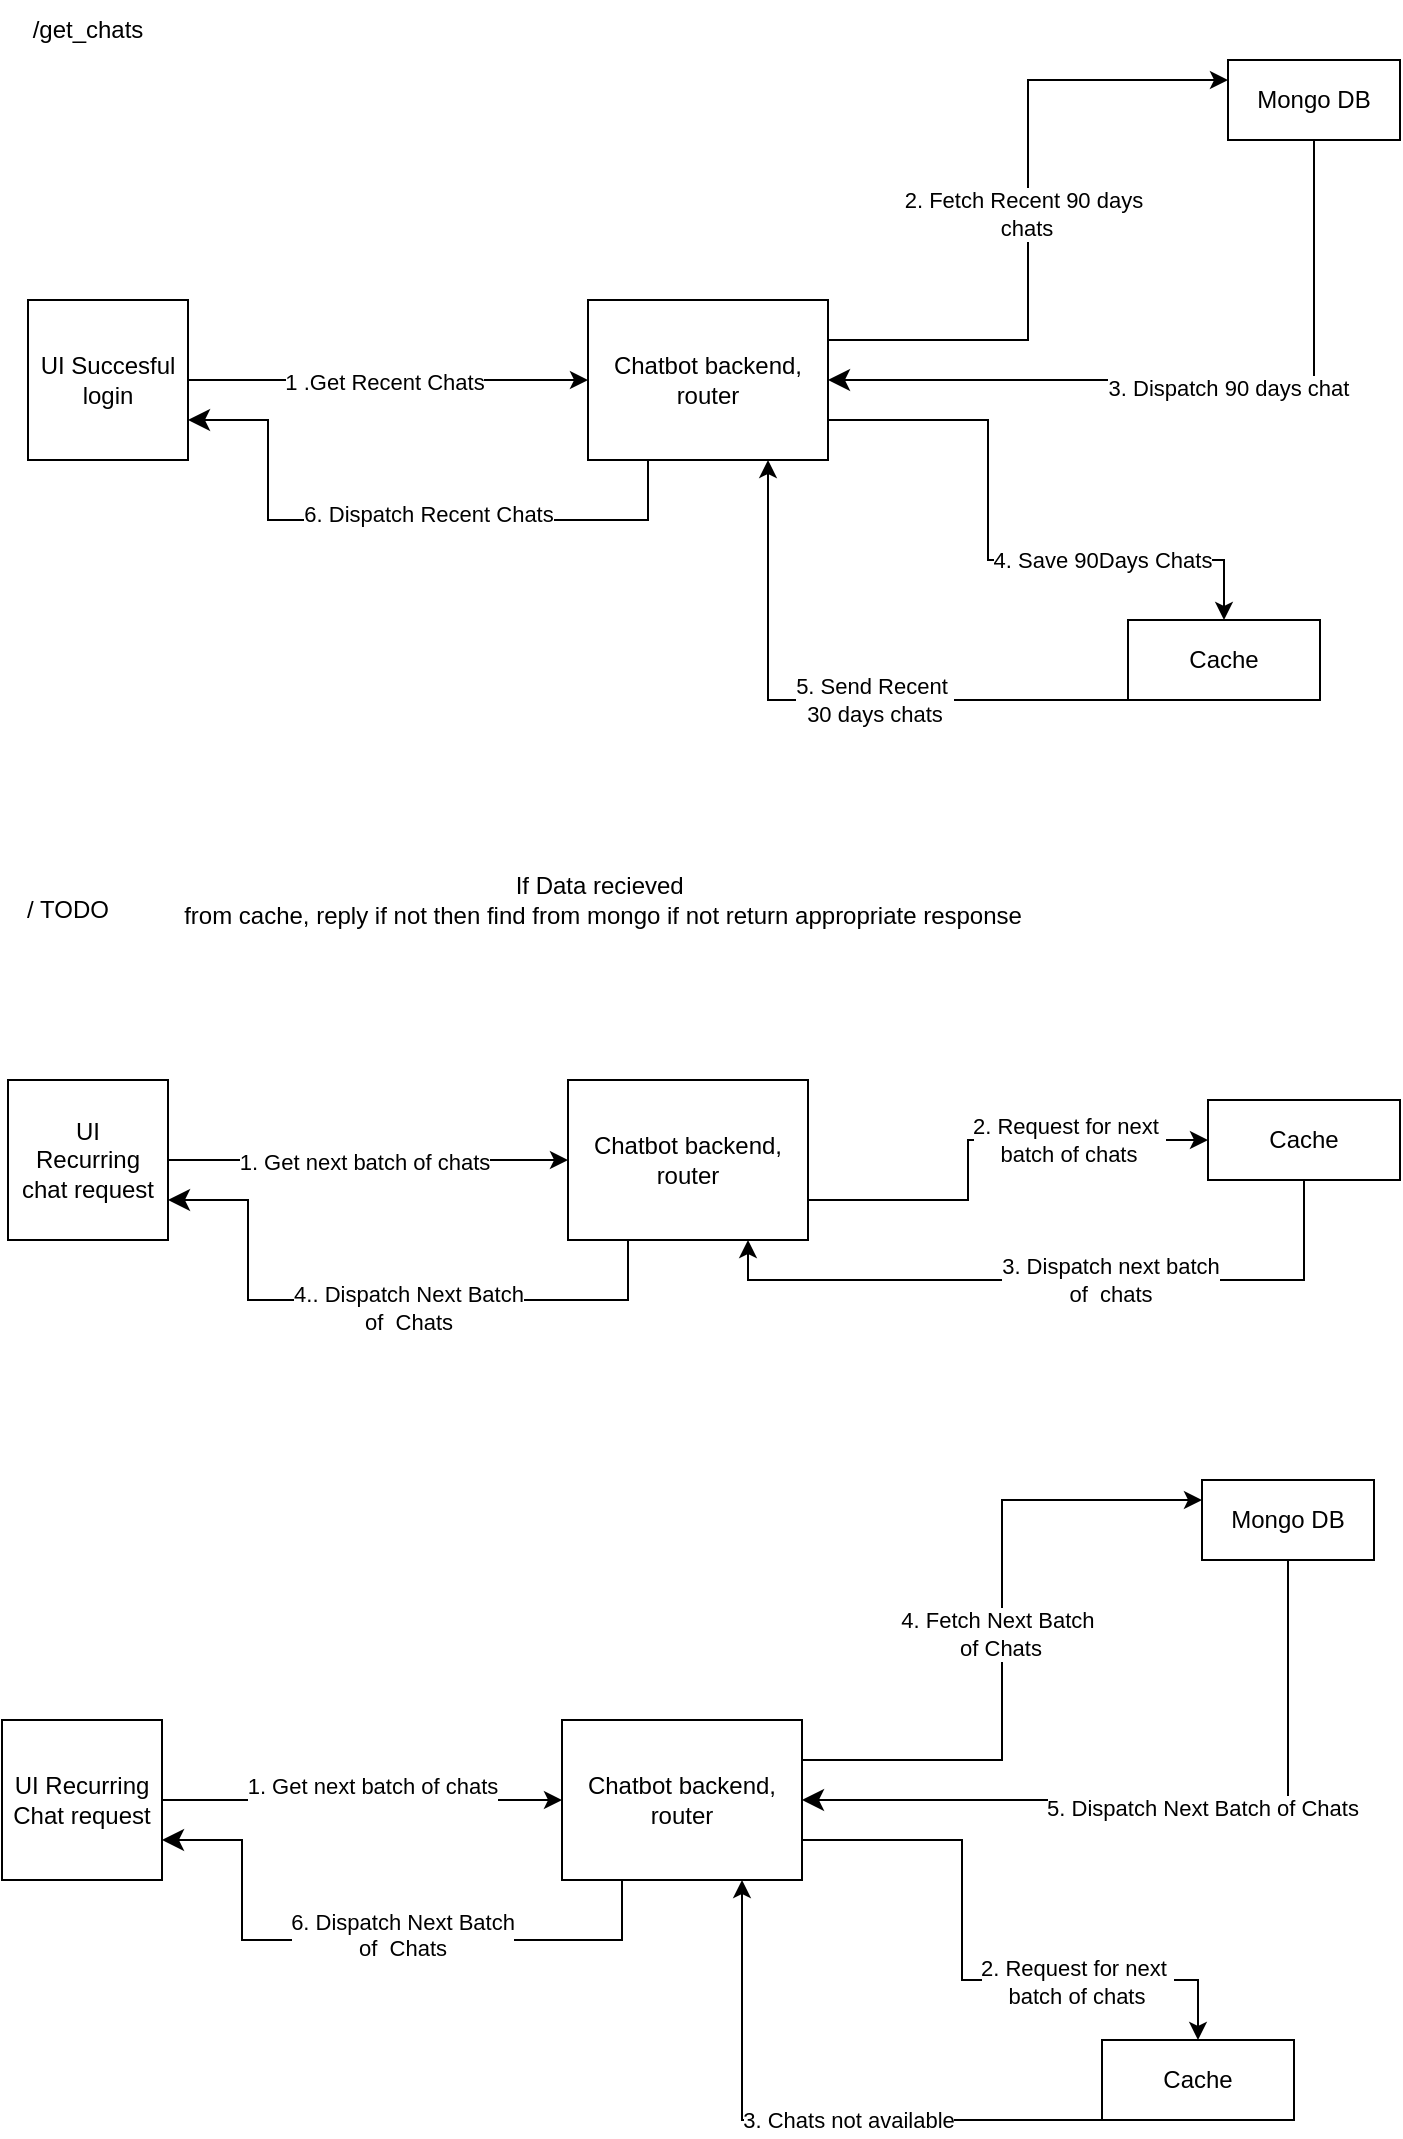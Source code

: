 <mxfile version="24.8.4">
  <diagram name="Page-1" id="-eEnDKXNdZmSIMPLW2HF">
    <mxGraphModel dx="1034" dy="412" grid="1" gridSize="10" guides="1" tooltips="1" connect="1" arrows="1" fold="1" page="1" pageScale="1" pageWidth="827" pageHeight="1169" math="0" shadow="0">
      <root>
        <mxCell id="0" />
        <mxCell id="1" parent="0" />
        <mxCell id="RwdY_OIduoUosqCxV_gV-1" value="UI Succesful login" style="rounded=0;whiteSpace=wrap;html=1;" parent="1" vertex="1">
          <mxGeometry x="40" y="200" width="80" height="80" as="geometry" />
        </mxCell>
        <mxCell id="RwdY_OIduoUosqCxV_gV-2" value="Mongo DB" style="rounded=0;whiteSpace=wrap;html=1;" parent="1" vertex="1">
          <mxGeometry x="640" y="80" width="86" height="40" as="geometry" />
        </mxCell>
        <mxCell id="RwdY_OIduoUosqCxV_gV-30" style="edgeStyle=orthogonalEdgeStyle;rounded=0;orthogonalLoop=1;jettySize=auto;html=1;entryX=0.75;entryY=1;entryDx=0;entryDy=0;" parent="1" source="RwdY_OIduoUosqCxV_gV-4" target="RwdY_OIduoUosqCxV_gV-5" edge="1">
          <mxGeometry relative="1" as="geometry">
            <mxPoint x="300" y="390" as="targetPoint" />
            <Array as="points">
              <mxPoint x="410" y="400" />
            </Array>
          </mxGeometry>
        </mxCell>
        <mxCell id="RwdY_OIduoUosqCxV_gV-31" value="5. Send Recent&amp;nbsp;&lt;div&gt;30 days chats&lt;/div&gt;" style="edgeLabel;html=1;align=center;verticalAlign=middle;resizable=0;points=[];" parent="RwdY_OIduoUosqCxV_gV-30" vertex="1" connectable="0">
          <mxGeometry x="-0.154" relative="1" as="geometry">
            <mxPoint as="offset" />
          </mxGeometry>
        </mxCell>
        <mxCell id="RwdY_OIduoUosqCxV_gV-4" value="&lt;div&gt;Cache&lt;/div&gt;" style="rounded=0;whiteSpace=wrap;html=1;" parent="1" vertex="1">
          <mxGeometry x="590" y="360" width="96" height="40" as="geometry" />
        </mxCell>
        <mxCell id="RwdY_OIduoUosqCxV_gV-21" style="edgeStyle=orthogonalEdgeStyle;rounded=0;orthogonalLoop=1;jettySize=auto;html=1;exitX=1;exitY=0.75;exitDx=0;exitDy=0;entryX=0.5;entryY=0;entryDx=0;entryDy=0;" parent="1" source="RwdY_OIduoUosqCxV_gV-5" target="RwdY_OIduoUosqCxV_gV-4" edge="1">
          <mxGeometry relative="1" as="geometry">
            <mxPoint x="190" y="440" as="sourcePoint" />
            <mxPoint x="700" y="320" as="targetPoint" />
            <Array as="points">
              <mxPoint x="520" y="260" />
              <mxPoint x="520" y="330" />
              <mxPoint x="638" y="330" />
            </Array>
          </mxGeometry>
        </mxCell>
        <mxCell id="RwdY_OIduoUosqCxV_gV-22" value="4. Save 90Days Chats" style="edgeLabel;html=1;align=center;verticalAlign=middle;resizable=0;points=[];" parent="RwdY_OIduoUosqCxV_gV-21" vertex="1" connectable="0">
          <mxGeometry x="0.388" relative="1" as="geometry">
            <mxPoint as="offset" />
          </mxGeometry>
        </mxCell>
        <mxCell id="RwdY_OIduoUosqCxV_gV-23" style="edgeStyle=orthogonalEdgeStyle;rounded=0;orthogonalLoop=1;jettySize=auto;html=1;exitX=1;exitY=0.25;exitDx=0;exitDy=0;entryX=0;entryY=0.25;entryDx=0;entryDy=0;" parent="1" source="RwdY_OIduoUosqCxV_gV-5" target="RwdY_OIduoUosqCxV_gV-2" edge="1">
          <mxGeometry relative="1" as="geometry" />
        </mxCell>
        <mxCell id="RwdY_OIduoUosqCxV_gV-24" value="2. Fetch Recent 90 days&amp;nbsp;&lt;div&gt;chats&lt;/div&gt;" style="edgeLabel;html=1;align=center;verticalAlign=middle;resizable=0;points=[];" parent="RwdY_OIduoUosqCxV_gV-23" vertex="1" connectable="0">
          <mxGeometry x="-0.009" y="1" relative="1" as="geometry">
            <mxPoint as="offset" />
          </mxGeometry>
        </mxCell>
        <mxCell id="RwdY_OIduoUosqCxV_gV-5" value="&lt;div&gt;Chatbot backend, router&lt;/div&gt;" style="rounded=0;whiteSpace=wrap;html=1;" parent="1" vertex="1">
          <mxGeometry x="320" y="200" width="120" height="80" as="geometry" />
        </mxCell>
        <mxCell id="RwdY_OIduoUosqCxV_gV-11" value="" style="endArrow=classic;html=1;rounded=0;exitX=1;exitY=0.5;exitDx=0;exitDy=0;entryX=0;entryY=0.5;entryDx=0;entryDy=0;" parent="1" source="RwdY_OIduoUosqCxV_gV-1" target="RwdY_OIduoUosqCxV_gV-5" edge="1">
          <mxGeometry width="50" height="50" relative="1" as="geometry">
            <mxPoint x="390" y="580" as="sourcePoint" />
            <mxPoint x="440" y="530" as="targetPoint" />
          </mxGeometry>
        </mxCell>
        <mxCell id="RwdY_OIduoUosqCxV_gV-12" value="1 .Get Recent Chats" style="edgeLabel;html=1;align=center;verticalAlign=middle;resizable=0;points=[];" parent="RwdY_OIduoUosqCxV_gV-11" vertex="1" connectable="0">
          <mxGeometry x="-0.025" y="-1" relative="1" as="geometry">
            <mxPoint as="offset" />
          </mxGeometry>
        </mxCell>
        <mxCell id="RwdY_OIduoUosqCxV_gV-19" value="" style="edgeStyle=segmentEdgeStyle;endArrow=classic;html=1;curved=0;rounded=0;endSize=8;startSize=8;exitX=0.5;exitY=1;exitDx=0;exitDy=0;entryX=1;entryY=0.5;entryDx=0;entryDy=0;" parent="1" source="RwdY_OIduoUosqCxV_gV-2" target="RwdY_OIduoUosqCxV_gV-5" edge="1">
          <mxGeometry width="50" height="50" relative="1" as="geometry">
            <mxPoint x="180" y="380" as="sourcePoint" />
            <mxPoint x="490" y="240" as="targetPoint" />
            <Array as="points">
              <mxPoint x="683" y="240" />
            </Array>
          </mxGeometry>
        </mxCell>
        <mxCell id="RwdY_OIduoUosqCxV_gV-20" value="3. Dispatch 90 days chat" style="edgeLabel;html=1;align=center;verticalAlign=middle;resizable=0;points=[];" parent="RwdY_OIduoUosqCxV_gV-19" vertex="1" connectable="0">
          <mxGeometry x="-0.098" y="3" relative="1" as="geometry">
            <mxPoint y="1" as="offset" />
          </mxGeometry>
        </mxCell>
        <mxCell id="RwdY_OIduoUosqCxV_gV-27" value="" style="edgeStyle=segmentEdgeStyle;endArrow=classic;html=1;curved=0;rounded=0;endSize=8;startSize=8;entryX=1;entryY=0.75;entryDx=0;entryDy=0;exitX=0.25;exitY=1;exitDx=0;exitDy=0;" parent="1" source="RwdY_OIduoUosqCxV_gV-5" target="RwdY_OIduoUosqCxV_gV-1" edge="1">
          <mxGeometry width="50" height="50" relative="1" as="geometry">
            <mxPoint x="620" y="490" as="sourcePoint" />
            <mxPoint x="170" y="490" as="targetPoint" />
            <Array as="points">
              <mxPoint x="350" y="310" />
              <mxPoint x="160" y="310" />
              <mxPoint x="160" y="260" />
            </Array>
          </mxGeometry>
        </mxCell>
        <mxCell id="RwdY_OIduoUosqCxV_gV-28" value="6. Dispatch Recent Chats&lt;div&gt;&lt;br&gt;&lt;/div&gt;" style="edgeLabel;html=1;align=center;verticalAlign=middle;resizable=0;points=[];" parent="RwdY_OIduoUosqCxV_gV-27" vertex="1" connectable="0">
          <mxGeometry x="-0.098" y="3" relative="1" as="geometry">
            <mxPoint y="1" as="offset" />
          </mxGeometry>
        </mxCell>
        <mxCell id="Ddtyuy1znDjaVUoLrR7m-1" value="/get_chats" style="text;html=1;align=center;verticalAlign=middle;whiteSpace=wrap;rounded=0;" vertex="1" parent="1">
          <mxGeometry x="40" y="50" width="60" height="30" as="geometry" />
        </mxCell>
        <mxCell id="Ddtyuy1znDjaVUoLrR7m-4" value="UI&lt;br&gt;Recurring chat request" style="rounded=0;whiteSpace=wrap;html=1;" vertex="1" parent="1">
          <mxGeometry x="30" y="590" width="80" height="80" as="geometry" />
        </mxCell>
        <mxCell id="Ddtyuy1znDjaVUoLrR7m-6" style="edgeStyle=orthogonalEdgeStyle;rounded=0;orthogonalLoop=1;jettySize=auto;html=1;entryX=0.75;entryY=1;entryDx=0;entryDy=0;" edge="1" parent="1" source="Ddtyuy1znDjaVUoLrR7m-8" target="Ddtyuy1znDjaVUoLrR7m-13">
          <mxGeometry relative="1" as="geometry">
            <mxPoint x="290" y="780" as="targetPoint" />
            <Array as="points">
              <mxPoint x="678" y="690" />
              <mxPoint x="400" y="690" />
            </Array>
          </mxGeometry>
        </mxCell>
        <mxCell id="Ddtyuy1znDjaVUoLrR7m-7" value="3. Dispatch next batch&lt;div&gt;of&amp;nbsp; chats&lt;/div&gt;" style="edgeLabel;html=1;align=center;verticalAlign=middle;resizable=0;points=[];" vertex="1" connectable="0" parent="Ddtyuy1znDjaVUoLrR7m-6">
          <mxGeometry x="-0.154" relative="1" as="geometry">
            <mxPoint as="offset" />
          </mxGeometry>
        </mxCell>
        <mxCell id="Ddtyuy1znDjaVUoLrR7m-8" value="&lt;div&gt;Cache&lt;/div&gt;" style="rounded=0;whiteSpace=wrap;html=1;" vertex="1" parent="1">
          <mxGeometry x="630" y="600" width="96" height="40" as="geometry" />
        </mxCell>
        <mxCell id="Ddtyuy1znDjaVUoLrR7m-9" style="edgeStyle=orthogonalEdgeStyle;rounded=0;orthogonalLoop=1;jettySize=auto;html=1;exitX=1;exitY=0.75;exitDx=0;exitDy=0;entryX=0;entryY=0.5;entryDx=0;entryDy=0;" edge="1" parent="1" source="Ddtyuy1znDjaVUoLrR7m-13" target="Ddtyuy1znDjaVUoLrR7m-8">
          <mxGeometry relative="1" as="geometry">
            <mxPoint x="180" y="830" as="sourcePoint" />
            <mxPoint x="690" y="710" as="targetPoint" />
            <Array as="points">
              <mxPoint x="510" y="650" />
              <mxPoint x="510" y="620" />
              <mxPoint x="630" y="620" />
            </Array>
          </mxGeometry>
        </mxCell>
        <mxCell id="Ddtyuy1znDjaVUoLrR7m-10" value="2. Request for next&amp;nbsp;&lt;div&gt;batch of chats&lt;/div&gt;" style="edgeLabel;html=1;align=center;verticalAlign=middle;resizable=0;points=[];" vertex="1" connectable="0" parent="Ddtyuy1znDjaVUoLrR7m-9">
          <mxGeometry x="0.388" relative="1" as="geometry">
            <mxPoint as="offset" />
          </mxGeometry>
        </mxCell>
        <mxCell id="Ddtyuy1znDjaVUoLrR7m-13" value="&lt;div&gt;Chatbot backend, router&lt;/div&gt;" style="rounded=0;whiteSpace=wrap;html=1;" vertex="1" parent="1">
          <mxGeometry x="310" y="590" width="120" height="80" as="geometry" />
        </mxCell>
        <mxCell id="Ddtyuy1znDjaVUoLrR7m-14" value="" style="endArrow=classic;html=1;rounded=0;exitX=1;exitY=0.5;exitDx=0;exitDy=0;entryX=0;entryY=0.5;entryDx=0;entryDy=0;" edge="1" parent="1" source="Ddtyuy1znDjaVUoLrR7m-4" target="Ddtyuy1znDjaVUoLrR7m-13">
          <mxGeometry width="50" height="50" relative="1" as="geometry">
            <mxPoint x="380" y="970" as="sourcePoint" />
            <mxPoint x="430" y="920" as="targetPoint" />
          </mxGeometry>
        </mxCell>
        <mxCell id="Ddtyuy1znDjaVUoLrR7m-15" value="1. Get next batch of chats" style="edgeLabel;html=1;align=center;verticalAlign=middle;resizable=0;points=[];" vertex="1" connectable="0" parent="Ddtyuy1znDjaVUoLrR7m-14">
          <mxGeometry x="-0.025" y="-1" relative="1" as="geometry">
            <mxPoint as="offset" />
          </mxGeometry>
        </mxCell>
        <mxCell id="Ddtyuy1znDjaVUoLrR7m-18" value="" style="edgeStyle=segmentEdgeStyle;endArrow=classic;html=1;curved=0;rounded=0;endSize=8;startSize=8;entryX=1;entryY=0.75;entryDx=0;entryDy=0;exitX=0.25;exitY=1;exitDx=0;exitDy=0;" edge="1" parent="1" source="Ddtyuy1znDjaVUoLrR7m-13" target="Ddtyuy1znDjaVUoLrR7m-4">
          <mxGeometry width="50" height="50" relative="1" as="geometry">
            <mxPoint x="610" y="880" as="sourcePoint" />
            <mxPoint x="160" y="880" as="targetPoint" />
            <Array as="points">
              <mxPoint x="340" y="700" />
              <mxPoint x="150" y="700" />
              <mxPoint x="150" y="650" />
            </Array>
          </mxGeometry>
        </mxCell>
        <mxCell id="Ddtyuy1znDjaVUoLrR7m-19" value="4.. Dispatch Next Batch&lt;div&gt;of&amp;nbsp; Chats&lt;/div&gt;" style="edgeLabel;html=1;align=center;verticalAlign=middle;resizable=0;points=[];" vertex="1" connectable="0" parent="Ddtyuy1znDjaVUoLrR7m-18">
          <mxGeometry x="-0.098" y="3" relative="1" as="geometry">
            <mxPoint y="1" as="offset" />
          </mxGeometry>
        </mxCell>
        <mxCell id="Ddtyuy1znDjaVUoLrR7m-20" value="/ TODO" style="text;html=1;align=center;verticalAlign=middle;whiteSpace=wrap;rounded=0;" vertex="1" parent="1">
          <mxGeometry x="30" y="490" width="60" height="30" as="geometry" />
        </mxCell>
        <mxCell id="Ddtyuy1znDjaVUoLrR7m-21" value="UI Recurring&lt;div&gt;Chat request&lt;/div&gt;" style="rounded=0;whiteSpace=wrap;html=1;" vertex="1" parent="1">
          <mxGeometry x="27" y="910" width="80" height="80" as="geometry" />
        </mxCell>
        <mxCell id="Ddtyuy1znDjaVUoLrR7m-22" value="Mongo DB" style="rounded=0;whiteSpace=wrap;html=1;" vertex="1" parent="1">
          <mxGeometry x="627" y="790" width="86" height="40" as="geometry" />
        </mxCell>
        <mxCell id="Ddtyuy1znDjaVUoLrR7m-23" style="edgeStyle=orthogonalEdgeStyle;rounded=0;orthogonalLoop=1;jettySize=auto;html=1;entryX=0.75;entryY=1;entryDx=0;entryDy=0;" edge="1" parent="1" source="Ddtyuy1znDjaVUoLrR7m-25" target="Ddtyuy1znDjaVUoLrR7m-30">
          <mxGeometry relative="1" as="geometry">
            <mxPoint x="287" y="1100" as="targetPoint" />
            <Array as="points">
              <mxPoint x="397" y="1110" />
            </Array>
          </mxGeometry>
        </mxCell>
        <mxCell id="Ddtyuy1znDjaVUoLrR7m-24" value="3. Chats not available" style="edgeLabel;html=1;align=center;verticalAlign=middle;resizable=0;points=[];" vertex="1" connectable="0" parent="Ddtyuy1znDjaVUoLrR7m-23">
          <mxGeometry x="-0.154" relative="1" as="geometry">
            <mxPoint as="offset" />
          </mxGeometry>
        </mxCell>
        <mxCell id="Ddtyuy1znDjaVUoLrR7m-25" value="&lt;div&gt;Cache&lt;/div&gt;" style="rounded=0;whiteSpace=wrap;html=1;" vertex="1" parent="1">
          <mxGeometry x="577" y="1070" width="96" height="40" as="geometry" />
        </mxCell>
        <mxCell id="Ddtyuy1znDjaVUoLrR7m-26" style="edgeStyle=orthogonalEdgeStyle;rounded=0;orthogonalLoop=1;jettySize=auto;html=1;exitX=1;exitY=0.75;exitDx=0;exitDy=0;entryX=0.5;entryY=0;entryDx=0;entryDy=0;" edge="1" parent="1" source="Ddtyuy1znDjaVUoLrR7m-30" target="Ddtyuy1znDjaVUoLrR7m-25">
          <mxGeometry relative="1" as="geometry">
            <mxPoint x="177" y="1150" as="sourcePoint" />
            <mxPoint x="687" y="1030" as="targetPoint" />
            <Array as="points">
              <mxPoint x="507" y="970" />
              <mxPoint x="507" y="1040" />
              <mxPoint x="625" y="1040" />
            </Array>
          </mxGeometry>
        </mxCell>
        <mxCell id="Ddtyuy1znDjaVUoLrR7m-38" value="2. Request for next&amp;nbsp;&lt;div&gt;batch of chats&lt;/div&gt;" style="edgeLabel;html=1;align=center;verticalAlign=middle;resizable=0;points=[];" vertex="1" connectable="0" parent="Ddtyuy1znDjaVUoLrR7m-26">
          <mxGeometry x="0.387" y="-1" relative="1" as="geometry">
            <mxPoint as="offset" />
          </mxGeometry>
        </mxCell>
        <mxCell id="Ddtyuy1znDjaVUoLrR7m-28" style="edgeStyle=orthogonalEdgeStyle;rounded=0;orthogonalLoop=1;jettySize=auto;html=1;exitX=1;exitY=0.25;exitDx=0;exitDy=0;entryX=0;entryY=0.25;entryDx=0;entryDy=0;" edge="1" parent="1" source="Ddtyuy1znDjaVUoLrR7m-30" target="Ddtyuy1znDjaVUoLrR7m-22">
          <mxGeometry relative="1" as="geometry" />
        </mxCell>
        <mxCell id="Ddtyuy1znDjaVUoLrR7m-29" value="4. Fetch Next Batch&amp;nbsp;&lt;div&gt;of Chats&lt;/div&gt;" style="edgeLabel;html=1;align=center;verticalAlign=middle;resizable=0;points=[];" vertex="1" connectable="0" parent="Ddtyuy1znDjaVUoLrR7m-28">
          <mxGeometry x="-0.009" y="1" relative="1" as="geometry">
            <mxPoint as="offset" />
          </mxGeometry>
        </mxCell>
        <mxCell id="Ddtyuy1znDjaVUoLrR7m-30" value="&lt;div&gt;Chatbot backend, router&lt;/div&gt;" style="rounded=0;whiteSpace=wrap;html=1;" vertex="1" parent="1">
          <mxGeometry x="307" y="910" width="120" height="80" as="geometry" />
        </mxCell>
        <mxCell id="Ddtyuy1znDjaVUoLrR7m-31" value="" style="endArrow=classic;html=1;rounded=0;exitX=1;exitY=0.5;exitDx=0;exitDy=0;entryX=0;entryY=0.5;entryDx=0;entryDy=0;" edge="1" parent="1" source="Ddtyuy1znDjaVUoLrR7m-21" target="Ddtyuy1znDjaVUoLrR7m-30">
          <mxGeometry width="50" height="50" relative="1" as="geometry">
            <mxPoint x="377" y="1290" as="sourcePoint" />
            <mxPoint x="427" y="1240" as="targetPoint" />
          </mxGeometry>
        </mxCell>
        <mxCell id="Ddtyuy1znDjaVUoLrR7m-40" value="&#xa;&lt;span style=&quot;color: rgb(0, 0, 0); font-family: Helvetica; font-size: 11px; font-style: normal; font-variant-ligatures: normal; font-variant-caps: normal; font-weight: 400; letter-spacing: normal; orphans: 2; text-align: center; text-indent: 0px; text-transform: none; widows: 2; word-spacing: 0px; -webkit-text-stroke-width: 0px; white-space: nowrap; background-color: rgb(255, 255, 255); text-decoration-thickness: initial; text-decoration-style: initial; text-decoration-color: initial; display: inline !important; float: none;&quot;&gt;1. Get next batch of chats&lt;/span&gt;&#xa;&#xa;" style="edgeLabel;html=1;align=center;verticalAlign=middle;resizable=0;points=[];" vertex="1" connectable="0" parent="Ddtyuy1znDjaVUoLrR7m-31">
          <mxGeometry x="0.05" relative="1" as="geometry">
            <mxPoint as="offset" />
          </mxGeometry>
        </mxCell>
        <mxCell id="Ddtyuy1znDjaVUoLrR7m-33" value="" style="edgeStyle=segmentEdgeStyle;endArrow=classic;html=1;curved=0;rounded=0;endSize=8;startSize=8;exitX=0.5;exitY=1;exitDx=0;exitDy=0;entryX=1;entryY=0.5;entryDx=0;entryDy=0;" edge="1" parent="1" source="Ddtyuy1znDjaVUoLrR7m-22" target="Ddtyuy1znDjaVUoLrR7m-30">
          <mxGeometry width="50" height="50" relative="1" as="geometry">
            <mxPoint x="167" y="1090" as="sourcePoint" />
            <mxPoint x="477" y="950" as="targetPoint" />
            <Array as="points">
              <mxPoint x="670" y="950" />
            </Array>
          </mxGeometry>
        </mxCell>
        <mxCell id="Ddtyuy1znDjaVUoLrR7m-34" value="5. Dispatch Next Batch of Chats" style="edgeLabel;html=1;align=center;verticalAlign=middle;resizable=0;points=[];" vertex="1" connectable="0" parent="Ddtyuy1znDjaVUoLrR7m-33">
          <mxGeometry x="-0.098" y="3" relative="1" as="geometry">
            <mxPoint y="1" as="offset" />
          </mxGeometry>
        </mxCell>
        <mxCell id="Ddtyuy1znDjaVUoLrR7m-35" value="" style="edgeStyle=segmentEdgeStyle;endArrow=classic;html=1;curved=0;rounded=0;endSize=8;startSize=8;entryX=1;entryY=0.75;entryDx=0;entryDy=0;exitX=0.25;exitY=1;exitDx=0;exitDy=0;" edge="1" parent="1" source="Ddtyuy1znDjaVUoLrR7m-30" target="Ddtyuy1znDjaVUoLrR7m-21">
          <mxGeometry width="50" height="50" relative="1" as="geometry">
            <mxPoint x="607" y="1200" as="sourcePoint" />
            <mxPoint x="157" y="1200" as="targetPoint" />
            <Array as="points">
              <mxPoint x="337" y="1020" />
              <mxPoint x="147" y="1020" />
              <mxPoint x="147" y="970" />
            </Array>
          </mxGeometry>
        </mxCell>
        <mxCell id="Ddtyuy1znDjaVUoLrR7m-36" value="6. Dispatch Next Batch&lt;div&gt;of&amp;nbsp; Chats&lt;div&gt;&lt;br&gt;&lt;/div&gt;&lt;/div&gt;" style="edgeLabel;html=1;align=center;verticalAlign=middle;resizable=0;points=[];" vertex="1" connectable="0" parent="Ddtyuy1znDjaVUoLrR7m-35">
          <mxGeometry x="-0.098" y="3" relative="1" as="geometry">
            <mxPoint y="1" as="offset" />
          </mxGeometry>
        </mxCell>
        <mxCell id="Ddtyuy1znDjaVUoLrR7m-41" value="If Data recieved&amp;nbsp;&lt;div&gt;from cache, reply if not then find from mongo if not return appropriate response&lt;/div&gt;" style="text;html=1;align=center;verticalAlign=middle;resizable=0;points=[];autosize=1;strokeColor=none;fillColor=none;" vertex="1" parent="1">
          <mxGeometry x="107" y="480" width="440" height="40" as="geometry" />
        </mxCell>
      </root>
    </mxGraphModel>
  </diagram>
</mxfile>
